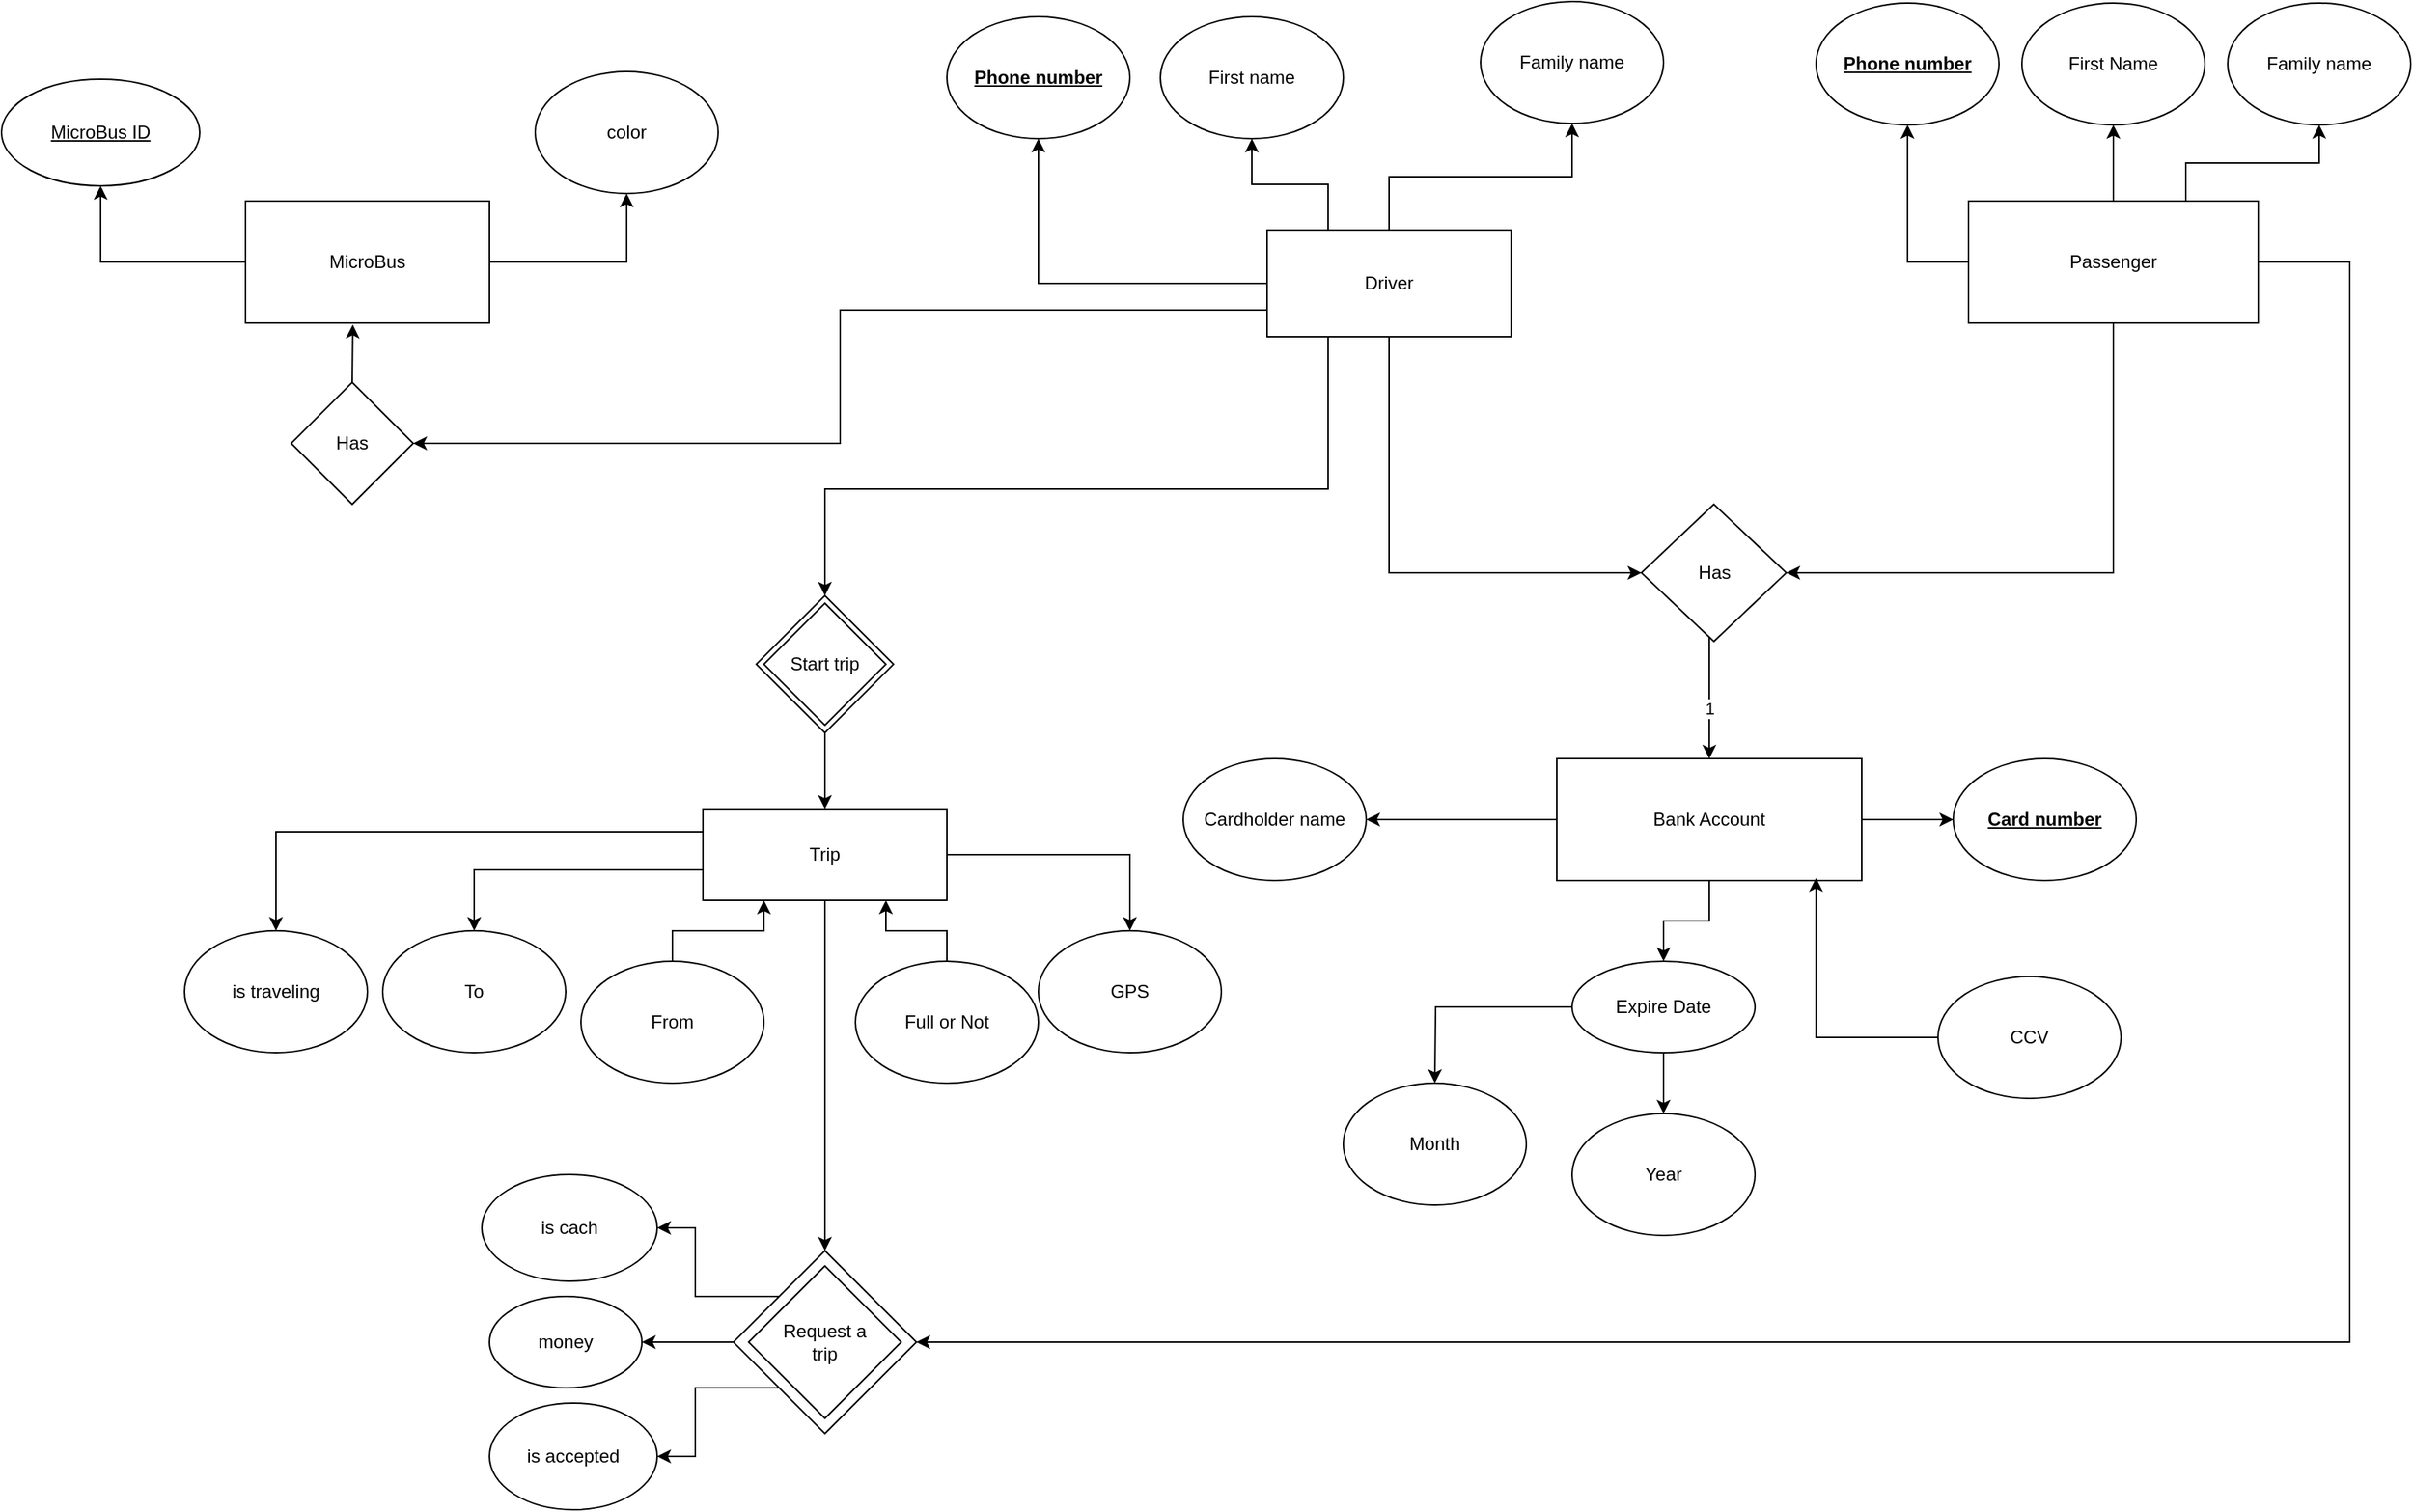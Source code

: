<mxfile version="22.1.2" type="device">
  <diagram name="Page-1" id="vLV0iY_1DrnxrVqdGhRl">
    <mxGraphModel dx="2523" dy="1183" grid="1" gridSize="10" guides="1" tooltips="1" connect="1" arrows="1" fold="1" page="1" pageScale="1" pageWidth="850" pageHeight="1100" math="0" shadow="0">
      <root>
        <mxCell id="0" />
        <mxCell id="1" parent="0" />
        <mxCell id="2X9Yrv-z0Vedw-TM2JOu-9" style="edgeStyle=orthogonalEdgeStyle;rounded=0;orthogonalLoop=1;jettySize=auto;html=1;exitX=0;exitY=0.5;exitDx=0;exitDy=0;entryX=0.5;entryY=1;entryDx=0;entryDy=0;" parent="1" source="2X9Yrv-z0Vedw-TM2JOu-1" target="2X9Yrv-z0Vedw-TM2JOu-8" edge="1">
          <mxGeometry relative="1" as="geometry" />
        </mxCell>
        <mxCell id="2X9Yrv-z0Vedw-TM2JOu-53" style="edgeStyle=orthogonalEdgeStyle;rounded=0;orthogonalLoop=1;jettySize=auto;html=1;exitX=0.25;exitY=0;exitDx=0;exitDy=0;entryX=0.5;entryY=1;entryDx=0;entryDy=0;" parent="1" source="2X9Yrv-z0Vedw-TM2JOu-1" target="2X9Yrv-z0Vedw-TM2JOu-4" edge="1">
          <mxGeometry relative="1" as="geometry" />
        </mxCell>
        <mxCell id="2X9Yrv-z0Vedw-TM2JOu-54" style="edgeStyle=orthogonalEdgeStyle;rounded=0;orthogonalLoop=1;jettySize=auto;html=1;exitX=0.5;exitY=0;exitDx=0;exitDy=0;entryX=0.5;entryY=1;entryDx=0;entryDy=0;" parent="1" source="2X9Yrv-z0Vedw-TM2JOu-1" target="2X9Yrv-z0Vedw-TM2JOu-5" edge="1">
          <mxGeometry relative="1" as="geometry" />
        </mxCell>
        <mxCell id="2X9Yrv-z0Vedw-TM2JOu-66" style="edgeStyle=orthogonalEdgeStyle;rounded=0;orthogonalLoop=1;jettySize=auto;html=1;exitX=0.5;exitY=1;exitDx=0;exitDy=0;entryX=0;entryY=0.5;entryDx=0;entryDy=0;" parent="1" source="2X9Yrv-z0Vedw-TM2JOu-1" target="2X9Yrv-z0Vedw-TM2JOu-35" edge="1">
          <mxGeometry relative="1" as="geometry" />
        </mxCell>
        <mxCell id="2X9Yrv-z0Vedw-TM2JOu-70" style="edgeStyle=orthogonalEdgeStyle;rounded=0;orthogonalLoop=1;jettySize=auto;html=1;exitX=0;exitY=0.75;exitDx=0;exitDy=0;entryX=1;entryY=0.5;entryDx=0;entryDy=0;" parent="1" source="2X9Yrv-z0Vedw-TM2JOu-1" target="2X9Yrv-z0Vedw-TM2JOu-12" edge="1">
          <mxGeometry relative="1" as="geometry" />
        </mxCell>
        <mxCell id="2X9Yrv-z0Vedw-TM2JOu-93" style="edgeStyle=orthogonalEdgeStyle;rounded=0;orthogonalLoop=1;jettySize=auto;html=1;exitX=0.25;exitY=1;exitDx=0;exitDy=0;entryX=0.5;entryY=0;entryDx=0;entryDy=0;" parent="1" source="2X9Yrv-z0Vedw-TM2JOu-1" target="2X9Yrv-z0Vedw-TM2JOu-71" edge="1">
          <mxGeometry relative="1" as="geometry">
            <Array as="points">
              <mxPoint x="400" y="350" />
              <mxPoint x="70" y="350" />
            </Array>
          </mxGeometry>
        </mxCell>
        <mxCell id="2X9Yrv-z0Vedw-TM2JOu-1" value="Driver" style="rounded=0;whiteSpace=wrap;html=1;" parent="1" vertex="1">
          <mxGeometry x="360" y="180" width="160" height="70" as="geometry" />
        </mxCell>
        <mxCell id="2X9Yrv-z0Vedw-TM2JOu-3" value="&lt;u&gt;MicroBus ID&lt;/u&gt;" style="ellipse;whiteSpace=wrap;html=1;" parent="1" vertex="1">
          <mxGeometry x="-470" y="81" width="130" height="70" as="geometry" />
        </mxCell>
        <mxCell id="2X9Yrv-z0Vedw-TM2JOu-4" value="First name" style="ellipse;whiteSpace=wrap;html=1;" parent="1" vertex="1">
          <mxGeometry x="290" y="40" width="120" height="80" as="geometry" />
        </mxCell>
        <mxCell id="2X9Yrv-z0Vedw-TM2JOu-5" value="Family name" style="ellipse;whiteSpace=wrap;html=1;" parent="1" vertex="1">
          <mxGeometry x="500" y="30" width="120" height="80" as="geometry" />
        </mxCell>
        <mxCell id="2X9Yrv-z0Vedw-TM2JOu-8" value="&lt;b&gt;&lt;u&gt;Phone number&lt;/u&gt;&lt;/b&gt;" style="ellipse;whiteSpace=wrap;html=1;" parent="1" vertex="1">
          <mxGeometry x="150" y="40" width="120" height="80" as="geometry" />
        </mxCell>
        <mxCell id="2X9Yrv-z0Vedw-TM2JOu-15" style="edgeStyle=orthogonalEdgeStyle;rounded=0;orthogonalLoop=1;jettySize=auto;html=1;" parent="1" source="2X9Yrv-z0Vedw-TM2JOu-11" target="2X9Yrv-z0Vedw-TM2JOu-3" edge="1">
          <mxGeometry relative="1" as="geometry" />
        </mxCell>
        <mxCell id="2X9Yrv-z0Vedw-TM2JOu-17" style="edgeStyle=orthogonalEdgeStyle;rounded=0;orthogonalLoop=1;jettySize=auto;html=1;" parent="1" source="2X9Yrv-z0Vedw-TM2JOu-11" target="2X9Yrv-z0Vedw-TM2JOu-16" edge="1">
          <mxGeometry relative="1" as="geometry" />
        </mxCell>
        <mxCell id="2X9Yrv-z0Vedw-TM2JOu-11" value="MicroBus" style="rounded=0;whiteSpace=wrap;html=1;" parent="1" vertex="1">
          <mxGeometry x="-310" y="161" width="160" height="80" as="geometry" />
        </mxCell>
        <mxCell id="2X9Yrv-z0Vedw-TM2JOu-12" value="Has" style="rhombus;whiteSpace=wrap;html=1;" parent="1" vertex="1">
          <mxGeometry x="-280" y="280" width="80" height="80" as="geometry" />
        </mxCell>
        <mxCell id="2X9Yrv-z0Vedw-TM2JOu-16" value="color" style="ellipse;whiteSpace=wrap;html=1;" parent="1" vertex="1">
          <mxGeometry x="-120" y="76" width="120" height="80" as="geometry" />
        </mxCell>
        <mxCell id="2X9Yrv-z0Vedw-TM2JOu-23" style="edgeStyle=orthogonalEdgeStyle;rounded=0;orthogonalLoop=1;jettySize=auto;html=1;exitX=0;exitY=0.5;exitDx=0;exitDy=0;entryX=0.5;entryY=1;entryDx=0;entryDy=0;" parent="1" source="2X9Yrv-z0Vedw-TM2JOu-21" target="2X9Yrv-z0Vedw-TM2JOu-22" edge="1">
          <mxGeometry relative="1" as="geometry" />
        </mxCell>
        <mxCell id="2X9Yrv-z0Vedw-TM2JOu-25" style="edgeStyle=orthogonalEdgeStyle;rounded=0;orthogonalLoop=1;jettySize=auto;html=1;entryX=0.5;entryY=1;entryDx=0;entryDy=0;" parent="1" source="2X9Yrv-z0Vedw-TM2JOu-21" target="2X9Yrv-z0Vedw-TM2JOu-24" edge="1">
          <mxGeometry relative="1" as="geometry" />
        </mxCell>
        <mxCell id="2X9Yrv-z0Vedw-TM2JOu-41" style="edgeStyle=orthogonalEdgeStyle;rounded=0;orthogonalLoop=1;jettySize=auto;html=1;exitX=0.75;exitY=0;exitDx=0;exitDy=0;entryX=0.5;entryY=1;entryDx=0;entryDy=0;" parent="1" source="2X9Yrv-z0Vedw-TM2JOu-21" target="2X9Yrv-z0Vedw-TM2JOu-40" edge="1">
          <mxGeometry relative="1" as="geometry" />
        </mxCell>
        <mxCell id="2X9Yrv-z0Vedw-TM2JOu-67" style="edgeStyle=orthogonalEdgeStyle;rounded=0;orthogonalLoop=1;jettySize=auto;html=1;exitX=0.5;exitY=1;exitDx=0;exitDy=0;entryX=1;entryY=0.5;entryDx=0;entryDy=0;" parent="1" source="2X9Yrv-z0Vedw-TM2JOu-21" target="2X9Yrv-z0Vedw-TM2JOu-35" edge="1">
          <mxGeometry relative="1" as="geometry" />
        </mxCell>
        <mxCell id="2X9Yrv-z0Vedw-TM2JOu-92" style="edgeStyle=orthogonalEdgeStyle;rounded=0;orthogonalLoop=1;jettySize=auto;html=1;exitX=1;exitY=0.5;exitDx=0;exitDy=0;entryX=1;entryY=0.5;entryDx=0;entryDy=0;" parent="1" source="2X9Yrv-z0Vedw-TM2JOu-21" target="2X9Yrv-z0Vedw-TM2JOu-88" edge="1">
          <mxGeometry relative="1" as="geometry">
            <Array as="points">
              <mxPoint x="1070" y="201" />
              <mxPoint x="1070" y="910" />
            </Array>
          </mxGeometry>
        </mxCell>
        <mxCell id="2X9Yrv-z0Vedw-TM2JOu-21" value="Passenger" style="rounded=0;whiteSpace=wrap;html=1;" parent="1" vertex="1">
          <mxGeometry x="820" y="161" width="190" height="80" as="geometry" />
        </mxCell>
        <mxCell id="2X9Yrv-z0Vedw-TM2JOu-22" value="&lt;b&gt;&lt;u&gt;Phone number&lt;/u&gt;&lt;/b&gt;" style="ellipse;whiteSpace=wrap;html=1;" parent="1" vertex="1">
          <mxGeometry x="720" y="31" width="120" height="80" as="geometry" />
        </mxCell>
        <mxCell id="2X9Yrv-z0Vedw-TM2JOu-24" value="First Name" style="ellipse;whiteSpace=wrap;html=1;" parent="1" vertex="1">
          <mxGeometry x="855" y="31" width="120" height="80" as="geometry" />
        </mxCell>
        <mxCell id="2X9Yrv-z0Vedw-TM2JOu-33" style="edgeStyle=orthogonalEdgeStyle;rounded=0;orthogonalLoop=1;jettySize=auto;html=1;exitX=1;exitY=0.5;exitDx=0;exitDy=0;entryX=0;entryY=0.5;entryDx=0;entryDy=0;" parent="1" source="2X9Yrv-z0Vedw-TM2JOu-28" target="2X9Yrv-z0Vedw-TM2JOu-32" edge="1">
          <mxGeometry relative="1" as="geometry" />
        </mxCell>
        <mxCell id="2X9Yrv-z0Vedw-TM2JOu-57" style="edgeStyle=orthogonalEdgeStyle;rounded=0;orthogonalLoop=1;jettySize=auto;html=1;exitX=0;exitY=0.5;exitDx=0;exitDy=0;entryX=1;entryY=0.5;entryDx=0;entryDy=0;" parent="1" source="2X9Yrv-z0Vedw-TM2JOu-28" target="2X9Yrv-z0Vedw-TM2JOu-56" edge="1">
          <mxGeometry relative="1" as="geometry">
            <mxPoint x="430" y="560" as="targetPoint" />
          </mxGeometry>
        </mxCell>
        <mxCell id="2X9Yrv-z0Vedw-TM2JOu-59" style="edgeStyle=orthogonalEdgeStyle;rounded=0;orthogonalLoop=1;jettySize=auto;html=1;exitX=0.5;exitY=1;exitDx=0;exitDy=0;entryX=0.5;entryY=0;entryDx=0;entryDy=0;" parent="1" source="2X9Yrv-z0Vedw-TM2JOu-28" target="2X9Yrv-z0Vedw-TM2JOu-58" edge="1">
          <mxGeometry relative="1" as="geometry" />
        </mxCell>
        <mxCell id="2X9Yrv-z0Vedw-TM2JOu-28" value="Bank Account" style="rounded=0;whiteSpace=wrap;html=1;" parent="1" vertex="1">
          <mxGeometry x="550" y="527" width="200" height="80" as="geometry" />
        </mxCell>
        <mxCell id="2X9Yrv-z0Vedw-TM2JOu-31" style="edgeStyle=orthogonalEdgeStyle;rounded=0;orthogonalLoop=1;jettySize=auto;html=1;exitX=0.5;exitY=1;exitDx=0;exitDy=0;entryX=0.5;entryY=0;entryDx=0;entryDy=0;" parent="1" target="2X9Yrv-z0Vedw-TM2JOu-28" edge="1">
          <mxGeometry relative="1" as="geometry">
            <mxPoint x="650" y="440" as="sourcePoint" />
            <Array as="points">
              <mxPoint x="650" y="460" />
              <mxPoint x="650" y="460" />
            </Array>
          </mxGeometry>
        </mxCell>
        <mxCell id="2X9Yrv-z0Vedw-TM2JOu-48" value="1" style="edgeLabel;html=1;align=center;verticalAlign=middle;resizable=0;points=[];" parent="2X9Yrv-z0Vedw-TM2JOu-31" vertex="1" connectable="0">
          <mxGeometry x="0.228" relative="1" as="geometry">
            <mxPoint as="offset" />
          </mxGeometry>
        </mxCell>
        <mxCell id="2X9Yrv-z0Vedw-TM2JOu-32" value="&lt;b&gt;&lt;u&gt;Card number&lt;/u&gt;&lt;/b&gt;" style="ellipse;whiteSpace=wrap;html=1;" parent="1" vertex="1">
          <mxGeometry x="810" y="527" width="120" height="80" as="geometry" />
        </mxCell>
        <mxCell id="2X9Yrv-z0Vedw-TM2JOu-35" value="Has" style="rhombus;whiteSpace=wrap;html=1;" parent="1" vertex="1">
          <mxGeometry x="605.5" y="360" width="95" height="90" as="geometry" />
        </mxCell>
        <mxCell id="2X9Yrv-z0Vedw-TM2JOu-40" value="Family name" style="ellipse;whiteSpace=wrap;html=1;" parent="1" vertex="1">
          <mxGeometry x="990" y="31" width="120" height="80" as="geometry" />
        </mxCell>
        <mxCell id="2X9Yrv-z0Vedw-TM2JOu-56" value="Cardholder name" style="ellipse;whiteSpace=wrap;html=1;" parent="1" vertex="1">
          <mxGeometry x="305" y="527" width="120" height="80" as="geometry" />
        </mxCell>
        <mxCell id="2X9Yrv-z0Vedw-TM2JOu-63" style="edgeStyle=orthogonalEdgeStyle;rounded=0;orthogonalLoop=1;jettySize=auto;html=1;exitX=0;exitY=0.5;exitDx=0;exitDy=0;entryX=0.5;entryY=0;entryDx=0;entryDy=0;" parent="1" source="2X9Yrv-z0Vedw-TM2JOu-58" edge="1">
          <mxGeometry relative="1" as="geometry">
            <mxPoint x="470" y="740" as="targetPoint" />
          </mxGeometry>
        </mxCell>
        <mxCell id="2X9Yrv-z0Vedw-TM2JOu-64" style="edgeStyle=orthogonalEdgeStyle;rounded=0;orthogonalLoop=1;jettySize=auto;html=1;exitX=0.5;exitY=1;exitDx=0;exitDy=0;" parent="1" source="2X9Yrv-z0Vedw-TM2JOu-58" edge="1">
          <mxGeometry relative="1" as="geometry">
            <mxPoint x="620" y="760" as="targetPoint" />
          </mxGeometry>
        </mxCell>
        <mxCell id="2X9Yrv-z0Vedw-TM2JOu-58" value="Expire Date" style="ellipse;whiteSpace=wrap;html=1;" parent="1" vertex="1">
          <mxGeometry x="560" y="660" width="120" height="60" as="geometry" />
        </mxCell>
        <mxCell id="JZ1rHJzvfXywaTb7HaF5-1" style="edgeStyle=orthogonalEdgeStyle;rounded=0;orthogonalLoop=1;jettySize=auto;html=1;entryX=0.85;entryY=0.978;entryDx=0;entryDy=0;entryPerimeter=0;" parent="1" source="2X9Yrv-z0Vedw-TM2JOu-60" target="2X9Yrv-z0Vedw-TM2JOu-28" edge="1">
          <mxGeometry relative="1" as="geometry">
            <mxPoint x="800" y="650" as="targetPoint" />
          </mxGeometry>
        </mxCell>
        <mxCell id="2X9Yrv-z0Vedw-TM2JOu-60" value="CCV" style="ellipse;whiteSpace=wrap;html=1;" parent="1" vertex="1">
          <mxGeometry x="800" y="670" width="120" height="80" as="geometry" />
        </mxCell>
        <mxCell id="2X9Yrv-z0Vedw-TM2JOu-61" value="Year" style="ellipse;whiteSpace=wrap;html=1;" parent="1" vertex="1">
          <mxGeometry x="560" y="760" width="120" height="80" as="geometry" />
        </mxCell>
        <mxCell id="2X9Yrv-z0Vedw-TM2JOu-62" value="Month" style="ellipse;whiteSpace=wrap;html=1;" parent="1" vertex="1">
          <mxGeometry x="410" y="740" width="120" height="80" as="geometry" />
        </mxCell>
        <mxCell id="2X9Yrv-z0Vedw-TM2JOu-69" style="edgeStyle=orthogonalEdgeStyle;rounded=0;orthogonalLoop=1;jettySize=auto;html=1;exitX=0.5;exitY=0;exitDx=0;exitDy=0;entryX=0.44;entryY=1.013;entryDx=0;entryDy=0;entryPerimeter=0;" parent="1" source="2X9Yrv-z0Vedw-TM2JOu-12" target="2X9Yrv-z0Vedw-TM2JOu-11" edge="1">
          <mxGeometry relative="1" as="geometry" />
        </mxCell>
        <mxCell id="2X9Yrv-z0Vedw-TM2JOu-76" style="edgeStyle=orthogonalEdgeStyle;rounded=0;orthogonalLoop=1;jettySize=auto;html=1;exitX=0.5;exitY=1;exitDx=0;exitDy=0;entryX=0.5;entryY=0;entryDx=0;entryDy=0;" parent="1" source="2X9Yrv-z0Vedw-TM2JOu-71" target="2X9Yrv-z0Vedw-TM2JOu-73" edge="1">
          <mxGeometry relative="1" as="geometry">
            <Array as="points">
              <mxPoint x="70" y="520" />
              <mxPoint x="70" y="520" />
            </Array>
          </mxGeometry>
        </mxCell>
        <mxCell id="2X9Yrv-z0Vedw-TM2JOu-71" value="Start trip" style="rhombus;whiteSpace=wrap;html=1;" parent="1" vertex="1">
          <mxGeometry x="25" y="420" width="90" height="90" as="geometry" />
        </mxCell>
        <mxCell id="2X9Yrv-z0Vedw-TM2JOu-83" style="edgeStyle=orthogonalEdgeStyle;rounded=0;orthogonalLoop=1;jettySize=auto;html=1;exitX=0;exitY=0.5;exitDx=0;exitDy=0;entryX=0.5;entryY=0;entryDx=0;entryDy=0;" parent="1" source="2X9Yrv-z0Vedw-TM2JOu-73" target="2X9Yrv-z0Vedw-TM2JOu-79" edge="1">
          <mxGeometry relative="1" as="geometry">
            <Array as="points">
              <mxPoint x="-10" y="600" />
              <mxPoint x="-160" y="600" />
            </Array>
          </mxGeometry>
        </mxCell>
        <mxCell id="2X9Yrv-z0Vedw-TM2JOu-84" style="edgeStyle=orthogonalEdgeStyle;rounded=0;orthogonalLoop=1;jettySize=auto;html=1;exitX=1;exitY=0.5;exitDx=0;exitDy=0;entryX=0.5;entryY=0;entryDx=0;entryDy=0;" parent="1" source="2X9Yrv-z0Vedw-TM2JOu-73" target="2X9Yrv-z0Vedw-TM2JOu-80" edge="1">
          <mxGeometry relative="1" as="geometry" />
        </mxCell>
        <mxCell id="2X9Yrv-z0Vedw-TM2JOu-91" style="edgeStyle=orthogonalEdgeStyle;rounded=0;orthogonalLoop=1;jettySize=auto;html=1;entryX=0.5;entryY=0;entryDx=0;entryDy=0;" parent="1" source="2X9Yrv-z0Vedw-TM2JOu-73" target="2X9Yrv-z0Vedw-TM2JOu-88" edge="1">
          <mxGeometry relative="1" as="geometry" />
        </mxCell>
        <mxCell id="JZ1rHJzvfXywaTb7HaF5-3" style="edgeStyle=orthogonalEdgeStyle;rounded=0;orthogonalLoop=1;jettySize=auto;html=1;exitX=0;exitY=0.25;exitDx=0;exitDy=0;entryX=0.5;entryY=0;entryDx=0;entryDy=0;" parent="1" source="2X9Yrv-z0Vedw-TM2JOu-73" target="JZ1rHJzvfXywaTb7HaF5-2" edge="1">
          <mxGeometry relative="1" as="geometry" />
        </mxCell>
        <mxCell id="2X9Yrv-z0Vedw-TM2JOu-73" value="Trip" style="rounded=0;whiteSpace=wrap;html=1;" parent="1" vertex="1">
          <mxGeometry x="-10" y="560" width="160" height="60" as="geometry" />
        </mxCell>
        <mxCell id="2X9Yrv-z0Vedw-TM2JOu-81" style="edgeStyle=orthogonalEdgeStyle;rounded=0;orthogonalLoop=1;jettySize=auto;html=1;exitX=0.5;exitY=0;exitDx=0;exitDy=0;entryX=0.25;entryY=1;entryDx=0;entryDy=0;" parent="1" source="2X9Yrv-z0Vedw-TM2JOu-78" target="2X9Yrv-z0Vedw-TM2JOu-73" edge="1">
          <mxGeometry relative="1" as="geometry" />
        </mxCell>
        <mxCell id="2X9Yrv-z0Vedw-TM2JOu-78" value="From" style="ellipse;whiteSpace=wrap;html=1;" parent="1" vertex="1">
          <mxGeometry x="-90" y="660" width="120" height="80" as="geometry" />
        </mxCell>
        <mxCell id="2X9Yrv-z0Vedw-TM2JOu-79" value="To" style="ellipse;whiteSpace=wrap;html=1;" parent="1" vertex="1">
          <mxGeometry x="-220" y="640" width="120" height="80" as="geometry" />
        </mxCell>
        <mxCell id="2X9Yrv-z0Vedw-TM2JOu-80" value="GPS" style="ellipse;whiteSpace=wrap;html=1;" parent="1" vertex="1">
          <mxGeometry x="210" y="640" width="120" height="80" as="geometry" />
        </mxCell>
        <mxCell id="2X9Yrv-z0Vedw-TM2JOu-85" value="Start trip" style="rhombus;whiteSpace=wrap;html=1;direction=south;" parent="1" vertex="1">
          <mxGeometry x="30" y="425" width="80" height="80" as="geometry" />
        </mxCell>
        <mxCell id="2X9Yrv-z0Vedw-TM2JOu-86" value="Full or Not" style="ellipse;whiteSpace=wrap;html=1;" parent="1" vertex="1">
          <mxGeometry x="90" y="660" width="120" height="80" as="geometry" />
        </mxCell>
        <mxCell id="2X9Yrv-z0Vedw-TM2JOu-87" style="edgeStyle=orthogonalEdgeStyle;rounded=0;orthogonalLoop=1;jettySize=auto;html=1;entryX=0.75;entryY=1;entryDx=0;entryDy=0;" parent="1" source="2X9Yrv-z0Vedw-TM2JOu-86" target="2X9Yrv-z0Vedw-TM2JOu-73" edge="1">
          <mxGeometry relative="1" as="geometry" />
        </mxCell>
        <mxCell id="2X9Yrv-z0Vedw-TM2JOu-95" style="edgeStyle=orthogonalEdgeStyle;rounded=0;orthogonalLoop=1;jettySize=auto;html=1;exitX=0;exitY=0.5;exitDx=0;exitDy=0;entryX=1;entryY=0.5;entryDx=0;entryDy=0;" parent="1" source="2X9Yrv-z0Vedw-TM2JOu-88" target="2X9Yrv-z0Vedw-TM2JOu-94" edge="1">
          <mxGeometry relative="1" as="geometry" />
        </mxCell>
        <mxCell id="k1bUdxOQ1gEnFQlKqckh-3" style="edgeStyle=orthogonalEdgeStyle;rounded=0;orthogonalLoop=1;jettySize=auto;html=1;exitX=0;exitY=0;exitDx=0;exitDy=0;entryX=1;entryY=0.5;entryDx=0;entryDy=0;" parent="1" source="2X9Yrv-z0Vedw-TM2JOu-88" target="k1bUdxOQ1gEnFQlKqckh-2" edge="1">
          <mxGeometry relative="1" as="geometry" />
        </mxCell>
        <mxCell id="k1bUdxOQ1gEnFQlKqckh-5" style="edgeStyle=orthogonalEdgeStyle;rounded=0;orthogonalLoop=1;jettySize=auto;html=1;exitX=0;exitY=1;exitDx=0;exitDy=0;entryX=1;entryY=0.5;entryDx=0;entryDy=0;" parent="1" source="2X9Yrv-z0Vedw-TM2JOu-88" target="k1bUdxOQ1gEnFQlKqckh-1" edge="1">
          <mxGeometry relative="1" as="geometry" />
        </mxCell>
        <mxCell id="2X9Yrv-z0Vedw-TM2JOu-88" value="Request a&amp;nbsp;&lt;br&gt;trip" style="rhombus;whiteSpace=wrap;html=1;" parent="1" vertex="1">
          <mxGeometry x="10" y="850" width="120" height="120" as="geometry" />
        </mxCell>
        <mxCell id="2X9Yrv-z0Vedw-TM2JOu-89" value="Request a&lt;br&gt;trip" style="rhombus;whiteSpace=wrap;html=1;" parent="1" vertex="1">
          <mxGeometry x="20" y="860" width="100" height="100" as="geometry" />
        </mxCell>
        <mxCell id="2X9Yrv-z0Vedw-TM2JOu-94" value="money" style="ellipse;whiteSpace=wrap;html=1;" parent="1" vertex="1">
          <mxGeometry x="-150" y="880" width="100" height="60" as="geometry" />
        </mxCell>
        <mxCell id="JZ1rHJzvfXywaTb7HaF5-2" value="is traveling" style="ellipse;whiteSpace=wrap;html=1;" parent="1" vertex="1">
          <mxGeometry x="-350" y="640" width="120" height="80" as="geometry" />
        </mxCell>
        <mxCell id="k1bUdxOQ1gEnFQlKqckh-1" value="is accepted" style="ellipse;whiteSpace=wrap;html=1;" parent="1" vertex="1">
          <mxGeometry x="-150" y="950" width="110" height="70" as="geometry" />
        </mxCell>
        <mxCell id="k1bUdxOQ1gEnFQlKqckh-2" value="is cach" style="ellipse;whiteSpace=wrap;html=1;" parent="1" vertex="1">
          <mxGeometry x="-155" y="800" width="115" height="70" as="geometry" />
        </mxCell>
      </root>
    </mxGraphModel>
  </diagram>
</mxfile>
